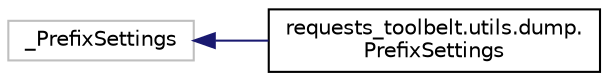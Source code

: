 digraph "Graphical Class Hierarchy"
{
 // LATEX_PDF_SIZE
  edge [fontname="Helvetica",fontsize="10",labelfontname="Helvetica",labelfontsize="10"];
  node [fontname="Helvetica",fontsize="10",shape=record];
  rankdir="LR";
  Node677 [label="_PrefixSettings",height=0.2,width=0.4,color="grey75", fillcolor="white", style="filled",tooltip=" "];
  Node677 -> Node0 [dir="back",color="midnightblue",fontsize="10",style="solid",fontname="Helvetica"];
  Node0 [label="requests_toolbelt.utils.dump.\lPrefixSettings",height=0.2,width=0.4,color="black", fillcolor="white", style="filled",URL="$classrequests__toolbelt_1_1utils_1_1dump_1_1PrefixSettings.html",tooltip=" "];
}
